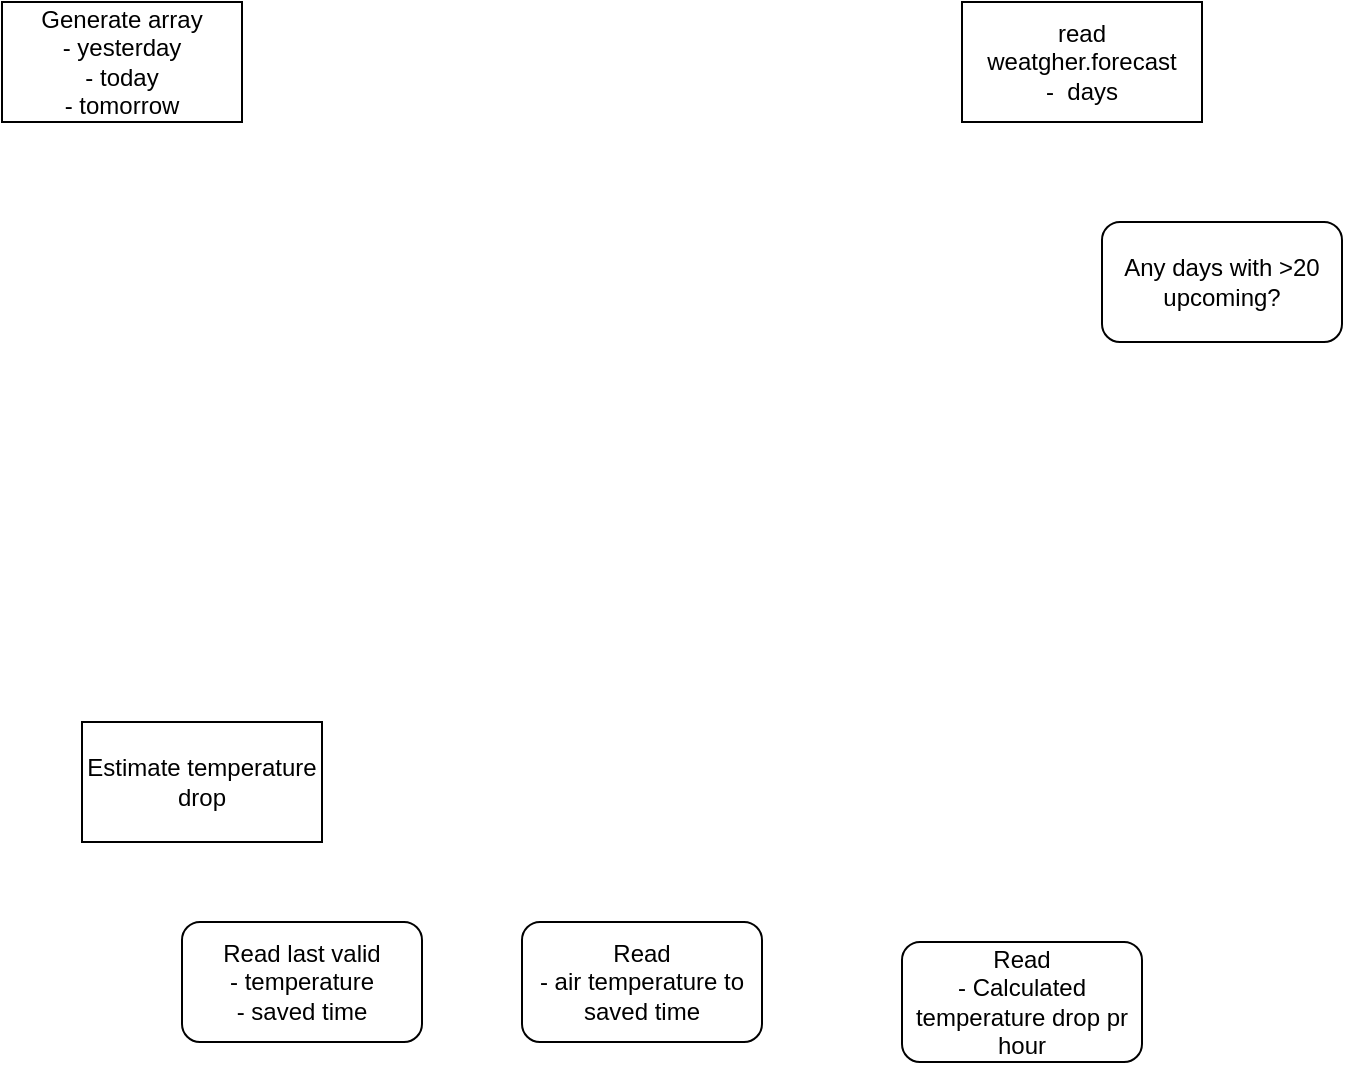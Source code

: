 <mxfile version="24.5.2" type="github">
  <diagram name="Page-1" id="l30IbhKH9xJvvBqIYpb2">
    <mxGraphModel dx="2954" dy="1098" grid="1" gridSize="10" guides="1" tooltips="1" connect="1" arrows="1" fold="1" page="1" pageScale="1" pageWidth="850" pageHeight="1100" math="0" shadow="0">
      <root>
        <mxCell id="0" />
        <mxCell id="1" parent="0" />
        <mxCell id="agV-jllId4Z2bgYopUoT-1" value="Estimate temperature drop" style="rounded=0;whiteSpace=wrap;html=1;" parent="1" vertex="1">
          <mxGeometry x="80" y="400" width="120" height="60" as="geometry" />
        </mxCell>
        <mxCell id="agV-jllId4Z2bgYopUoT-2" value="Read last valid&lt;div&gt;- temperature&lt;/div&gt;&lt;div&gt;- saved time&lt;/div&gt;" style="rounded=1;whiteSpace=wrap;html=1;" parent="1" vertex="1">
          <mxGeometry x="130" y="500" width="120" height="60" as="geometry" />
        </mxCell>
        <mxCell id="agV-jllId4Z2bgYopUoT-3" value="Read&lt;div&gt;- air temperature to saved time&lt;/div&gt;" style="rounded=1;whiteSpace=wrap;html=1;" parent="1" vertex="1">
          <mxGeometry x="300" y="500" width="120" height="60" as="geometry" />
        </mxCell>
        <mxCell id="agV-jllId4Z2bgYopUoT-4" value="Read&lt;div&gt;- Calculated temperature drop pr hour&lt;/div&gt;" style="rounded=1;whiteSpace=wrap;html=1;" parent="1" vertex="1">
          <mxGeometry x="490" y="510" width="120" height="60" as="geometry" />
        </mxCell>
        <mxCell id="agV-jllId4Z2bgYopUoT-5" value="Generate array&lt;div&gt;- yesterday&lt;/div&gt;&lt;div&gt;- today&lt;/div&gt;&lt;div&gt;- tomorrow&lt;/div&gt;" style="rounded=0;whiteSpace=wrap;html=1;" parent="1" vertex="1">
          <mxGeometry x="40" y="40" width="120" height="60" as="geometry" />
        </mxCell>
        <mxCell id="agV-jllId4Z2bgYopUoT-6" value="Any days with &amp;gt;20 upcoming?" style="rounded=1;whiteSpace=wrap;html=1;" parent="1" vertex="1">
          <mxGeometry x="590" y="150" width="120" height="60" as="geometry" />
        </mxCell>
        <mxCell id="agV-jllId4Z2bgYopUoT-7" value="read weatgher.forecast&lt;div&gt;-&amp;nbsp; days&lt;/div&gt;" style="rounded=0;whiteSpace=wrap;html=1;" parent="1" vertex="1">
          <mxGeometry x="520" y="40" width="120" height="60" as="geometry" />
        </mxCell>
      </root>
    </mxGraphModel>
  </diagram>
</mxfile>
